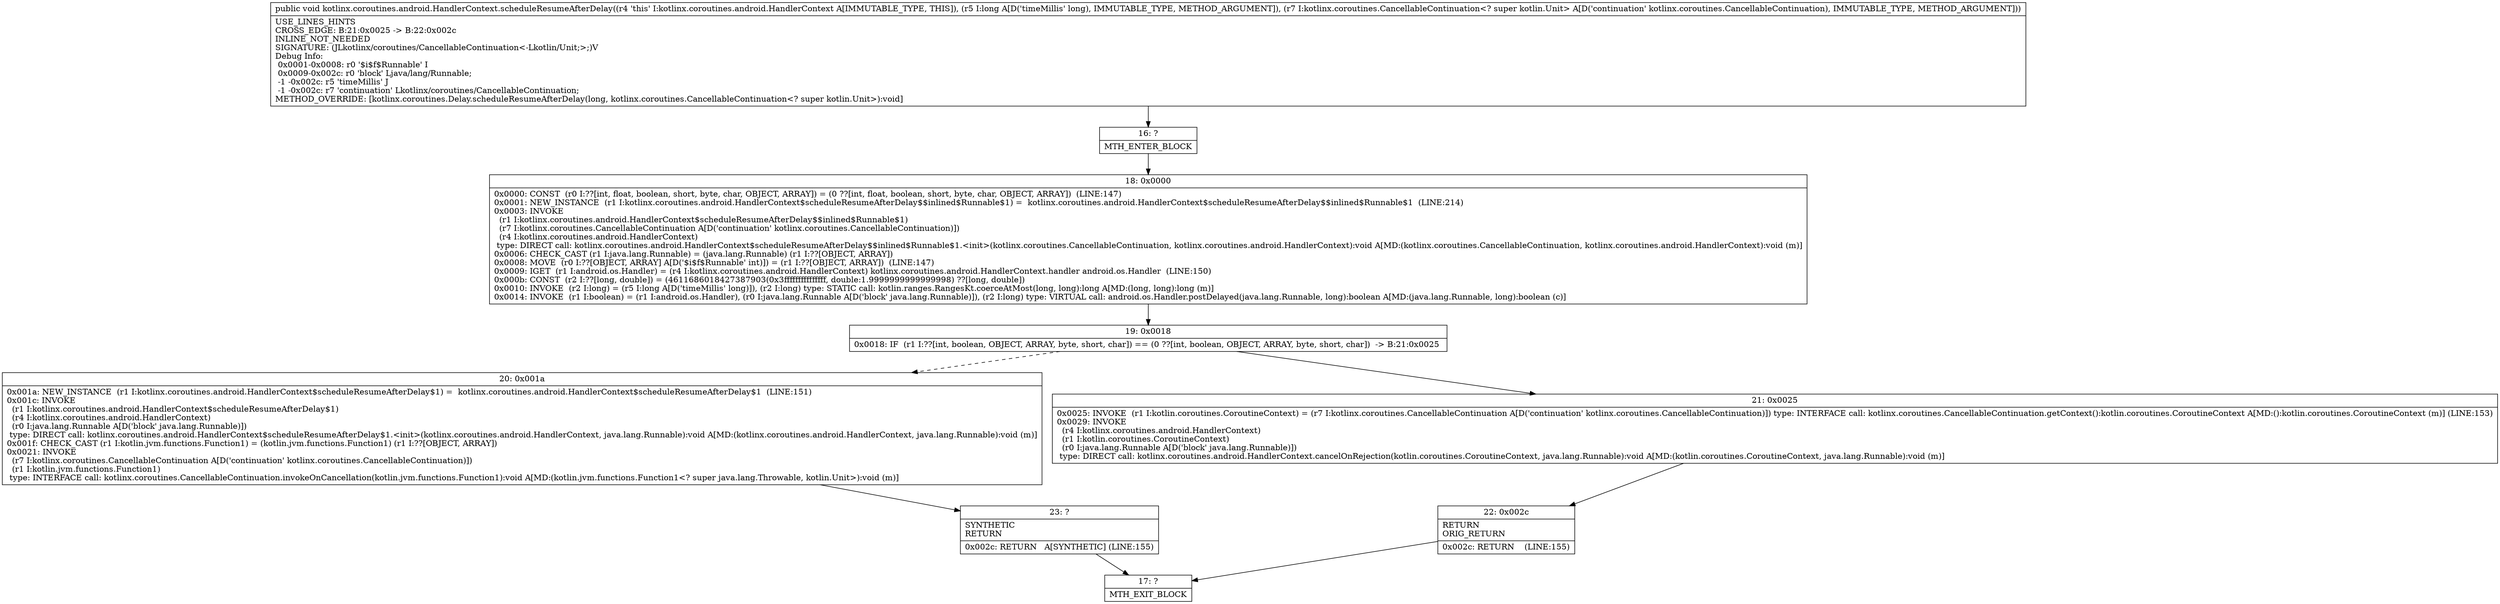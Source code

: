 digraph "CFG forkotlinx.coroutines.android.HandlerContext.scheduleResumeAfterDelay(JLkotlinx\/coroutines\/CancellableContinuation;)V" {
Node_16 [shape=record,label="{16\:\ ?|MTH_ENTER_BLOCK\l}"];
Node_18 [shape=record,label="{18\:\ 0x0000|0x0000: CONST  (r0 I:??[int, float, boolean, short, byte, char, OBJECT, ARRAY]) = (0 ??[int, float, boolean, short, byte, char, OBJECT, ARRAY])  (LINE:147)\l0x0001: NEW_INSTANCE  (r1 I:kotlinx.coroutines.android.HandlerContext$scheduleResumeAfterDelay$$inlined$Runnable$1) =  kotlinx.coroutines.android.HandlerContext$scheduleResumeAfterDelay$$inlined$Runnable$1  (LINE:214)\l0x0003: INVOKE  \l  (r1 I:kotlinx.coroutines.android.HandlerContext$scheduleResumeAfterDelay$$inlined$Runnable$1)\l  (r7 I:kotlinx.coroutines.CancellableContinuation A[D('continuation' kotlinx.coroutines.CancellableContinuation)])\l  (r4 I:kotlinx.coroutines.android.HandlerContext)\l type: DIRECT call: kotlinx.coroutines.android.HandlerContext$scheduleResumeAfterDelay$$inlined$Runnable$1.\<init\>(kotlinx.coroutines.CancellableContinuation, kotlinx.coroutines.android.HandlerContext):void A[MD:(kotlinx.coroutines.CancellableContinuation, kotlinx.coroutines.android.HandlerContext):void (m)]\l0x0006: CHECK_CAST (r1 I:java.lang.Runnable) = (java.lang.Runnable) (r1 I:??[OBJECT, ARRAY]) \l0x0008: MOVE  (r0 I:??[OBJECT, ARRAY] A[D('$i$f$Runnable' int)]) = (r1 I:??[OBJECT, ARRAY])  (LINE:147)\l0x0009: IGET  (r1 I:android.os.Handler) = (r4 I:kotlinx.coroutines.android.HandlerContext) kotlinx.coroutines.android.HandlerContext.handler android.os.Handler  (LINE:150)\l0x000b: CONST  (r2 I:??[long, double]) = (4611686018427387903(0x3fffffffffffffff, double:1.9999999999999998) ??[long, double]) \l0x0010: INVOKE  (r2 I:long) = (r5 I:long A[D('timeMillis' long)]), (r2 I:long) type: STATIC call: kotlin.ranges.RangesKt.coerceAtMost(long, long):long A[MD:(long, long):long (m)]\l0x0014: INVOKE  (r1 I:boolean) = (r1 I:android.os.Handler), (r0 I:java.lang.Runnable A[D('block' java.lang.Runnable)]), (r2 I:long) type: VIRTUAL call: android.os.Handler.postDelayed(java.lang.Runnable, long):boolean A[MD:(java.lang.Runnable, long):boolean (c)]\l}"];
Node_19 [shape=record,label="{19\:\ 0x0018|0x0018: IF  (r1 I:??[int, boolean, OBJECT, ARRAY, byte, short, char]) == (0 ??[int, boolean, OBJECT, ARRAY, byte, short, char])  \-\> B:21:0x0025 \l}"];
Node_20 [shape=record,label="{20\:\ 0x001a|0x001a: NEW_INSTANCE  (r1 I:kotlinx.coroutines.android.HandlerContext$scheduleResumeAfterDelay$1) =  kotlinx.coroutines.android.HandlerContext$scheduleResumeAfterDelay$1  (LINE:151)\l0x001c: INVOKE  \l  (r1 I:kotlinx.coroutines.android.HandlerContext$scheduleResumeAfterDelay$1)\l  (r4 I:kotlinx.coroutines.android.HandlerContext)\l  (r0 I:java.lang.Runnable A[D('block' java.lang.Runnable)])\l type: DIRECT call: kotlinx.coroutines.android.HandlerContext$scheduleResumeAfterDelay$1.\<init\>(kotlinx.coroutines.android.HandlerContext, java.lang.Runnable):void A[MD:(kotlinx.coroutines.android.HandlerContext, java.lang.Runnable):void (m)]\l0x001f: CHECK_CAST (r1 I:kotlin.jvm.functions.Function1) = (kotlin.jvm.functions.Function1) (r1 I:??[OBJECT, ARRAY]) \l0x0021: INVOKE  \l  (r7 I:kotlinx.coroutines.CancellableContinuation A[D('continuation' kotlinx.coroutines.CancellableContinuation)])\l  (r1 I:kotlin.jvm.functions.Function1)\l type: INTERFACE call: kotlinx.coroutines.CancellableContinuation.invokeOnCancellation(kotlin.jvm.functions.Function1):void A[MD:(kotlin.jvm.functions.Function1\<? super java.lang.Throwable, kotlin.Unit\>):void (m)]\l}"];
Node_23 [shape=record,label="{23\:\ ?|SYNTHETIC\lRETURN\l|0x002c: RETURN   A[SYNTHETIC] (LINE:155)\l}"];
Node_17 [shape=record,label="{17\:\ ?|MTH_EXIT_BLOCK\l}"];
Node_21 [shape=record,label="{21\:\ 0x0025|0x0025: INVOKE  (r1 I:kotlin.coroutines.CoroutineContext) = (r7 I:kotlinx.coroutines.CancellableContinuation A[D('continuation' kotlinx.coroutines.CancellableContinuation)]) type: INTERFACE call: kotlinx.coroutines.CancellableContinuation.getContext():kotlin.coroutines.CoroutineContext A[MD:():kotlin.coroutines.CoroutineContext (m)] (LINE:153)\l0x0029: INVOKE  \l  (r4 I:kotlinx.coroutines.android.HandlerContext)\l  (r1 I:kotlin.coroutines.CoroutineContext)\l  (r0 I:java.lang.Runnable A[D('block' java.lang.Runnable)])\l type: DIRECT call: kotlinx.coroutines.android.HandlerContext.cancelOnRejection(kotlin.coroutines.CoroutineContext, java.lang.Runnable):void A[MD:(kotlin.coroutines.CoroutineContext, java.lang.Runnable):void (m)]\l}"];
Node_22 [shape=record,label="{22\:\ 0x002c|RETURN\lORIG_RETURN\l|0x002c: RETURN    (LINE:155)\l}"];
MethodNode[shape=record,label="{public void kotlinx.coroutines.android.HandlerContext.scheduleResumeAfterDelay((r4 'this' I:kotlinx.coroutines.android.HandlerContext A[IMMUTABLE_TYPE, THIS]), (r5 I:long A[D('timeMillis' long), IMMUTABLE_TYPE, METHOD_ARGUMENT]), (r7 I:kotlinx.coroutines.CancellableContinuation\<? super kotlin.Unit\> A[D('continuation' kotlinx.coroutines.CancellableContinuation), IMMUTABLE_TYPE, METHOD_ARGUMENT]))  | USE_LINES_HINTS\lCROSS_EDGE: B:21:0x0025 \-\> B:22:0x002c\lINLINE_NOT_NEEDED\lSIGNATURE: (JLkotlinx\/coroutines\/CancellableContinuation\<\-Lkotlin\/Unit;\>;)V\lDebug Info:\l  0x0001\-0x0008: r0 '$i$f$Runnable' I\l  0x0009\-0x002c: r0 'block' Ljava\/lang\/Runnable;\l  \-1 \-0x002c: r5 'timeMillis' J\l  \-1 \-0x002c: r7 'continuation' Lkotlinx\/coroutines\/CancellableContinuation;\lMETHOD_OVERRIDE: [kotlinx.coroutines.Delay.scheduleResumeAfterDelay(long, kotlinx.coroutines.CancellableContinuation\<? super kotlin.Unit\>):void]\l}"];
MethodNode -> Node_16;Node_16 -> Node_18;
Node_18 -> Node_19;
Node_19 -> Node_20[style=dashed];
Node_19 -> Node_21;
Node_20 -> Node_23;
Node_23 -> Node_17;
Node_21 -> Node_22;
Node_22 -> Node_17;
}

